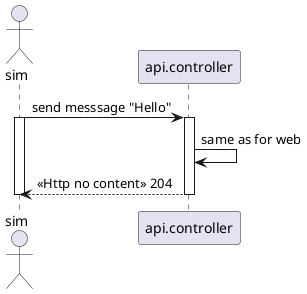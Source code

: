@startuml
actor sim
participant api.controller

sim -> api.controller : send messsage "Hello"
activate sim
activate api.controller

api.controller -> api.controller : same as for web

sim <-- api.controller : <<Http no content>> 204
deactivate api.controller

deactivate sim
@enduml